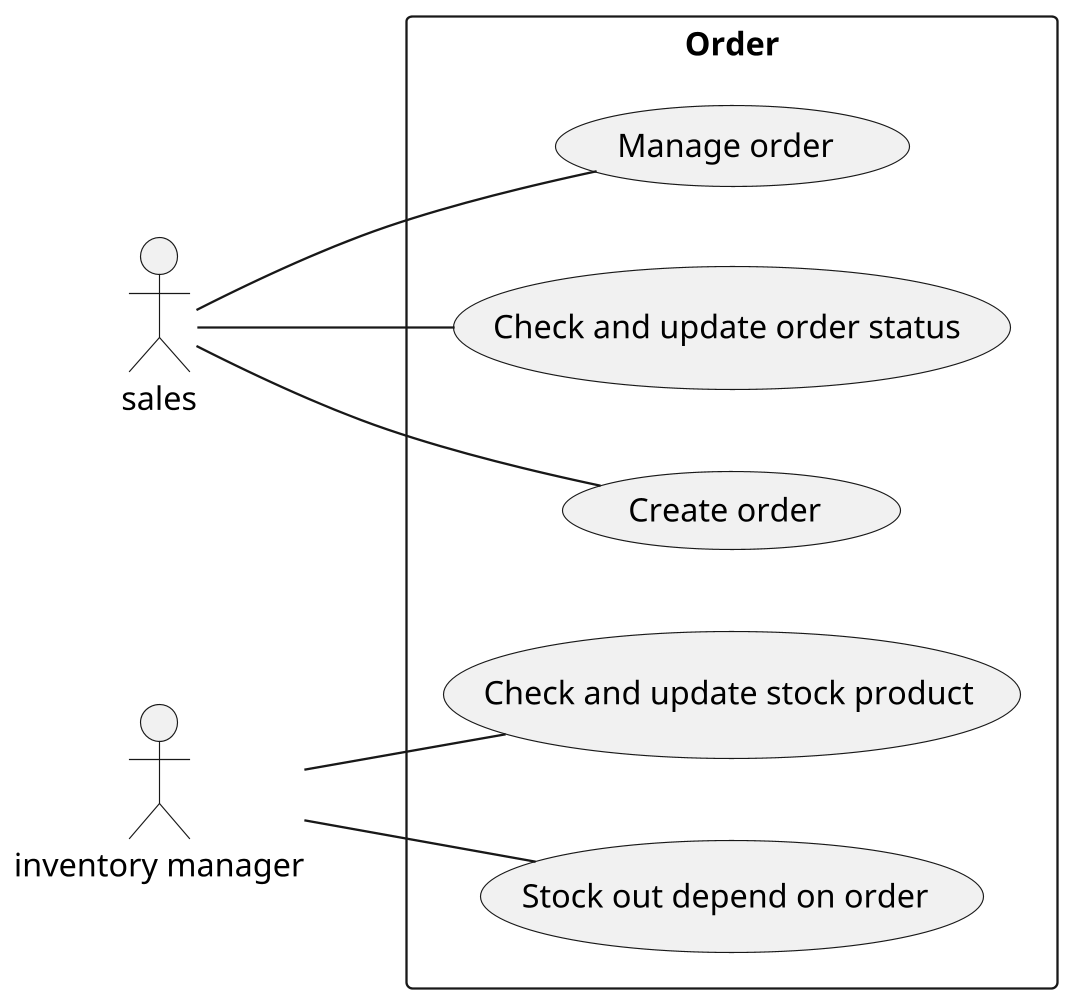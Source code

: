 @startuml sample

left to right direction

scale 1000 width
scale 1000 height

actor "sales" as sales
actor "inventory manager" as im


rectangle Order {
  usecase "Manage order" as UC0
  usecase "Check and update order status" as UC10
  usecase "Create order" as UC1
  usecase "Check and update stock product" as UC4
  usecase "Check order" as UC5
  usecase "Stock out depend on order" as UC5
  }

sales -- UC0
sales -- UC10
sales -- UC1
im -- UC5
im -- UC4
@enduml